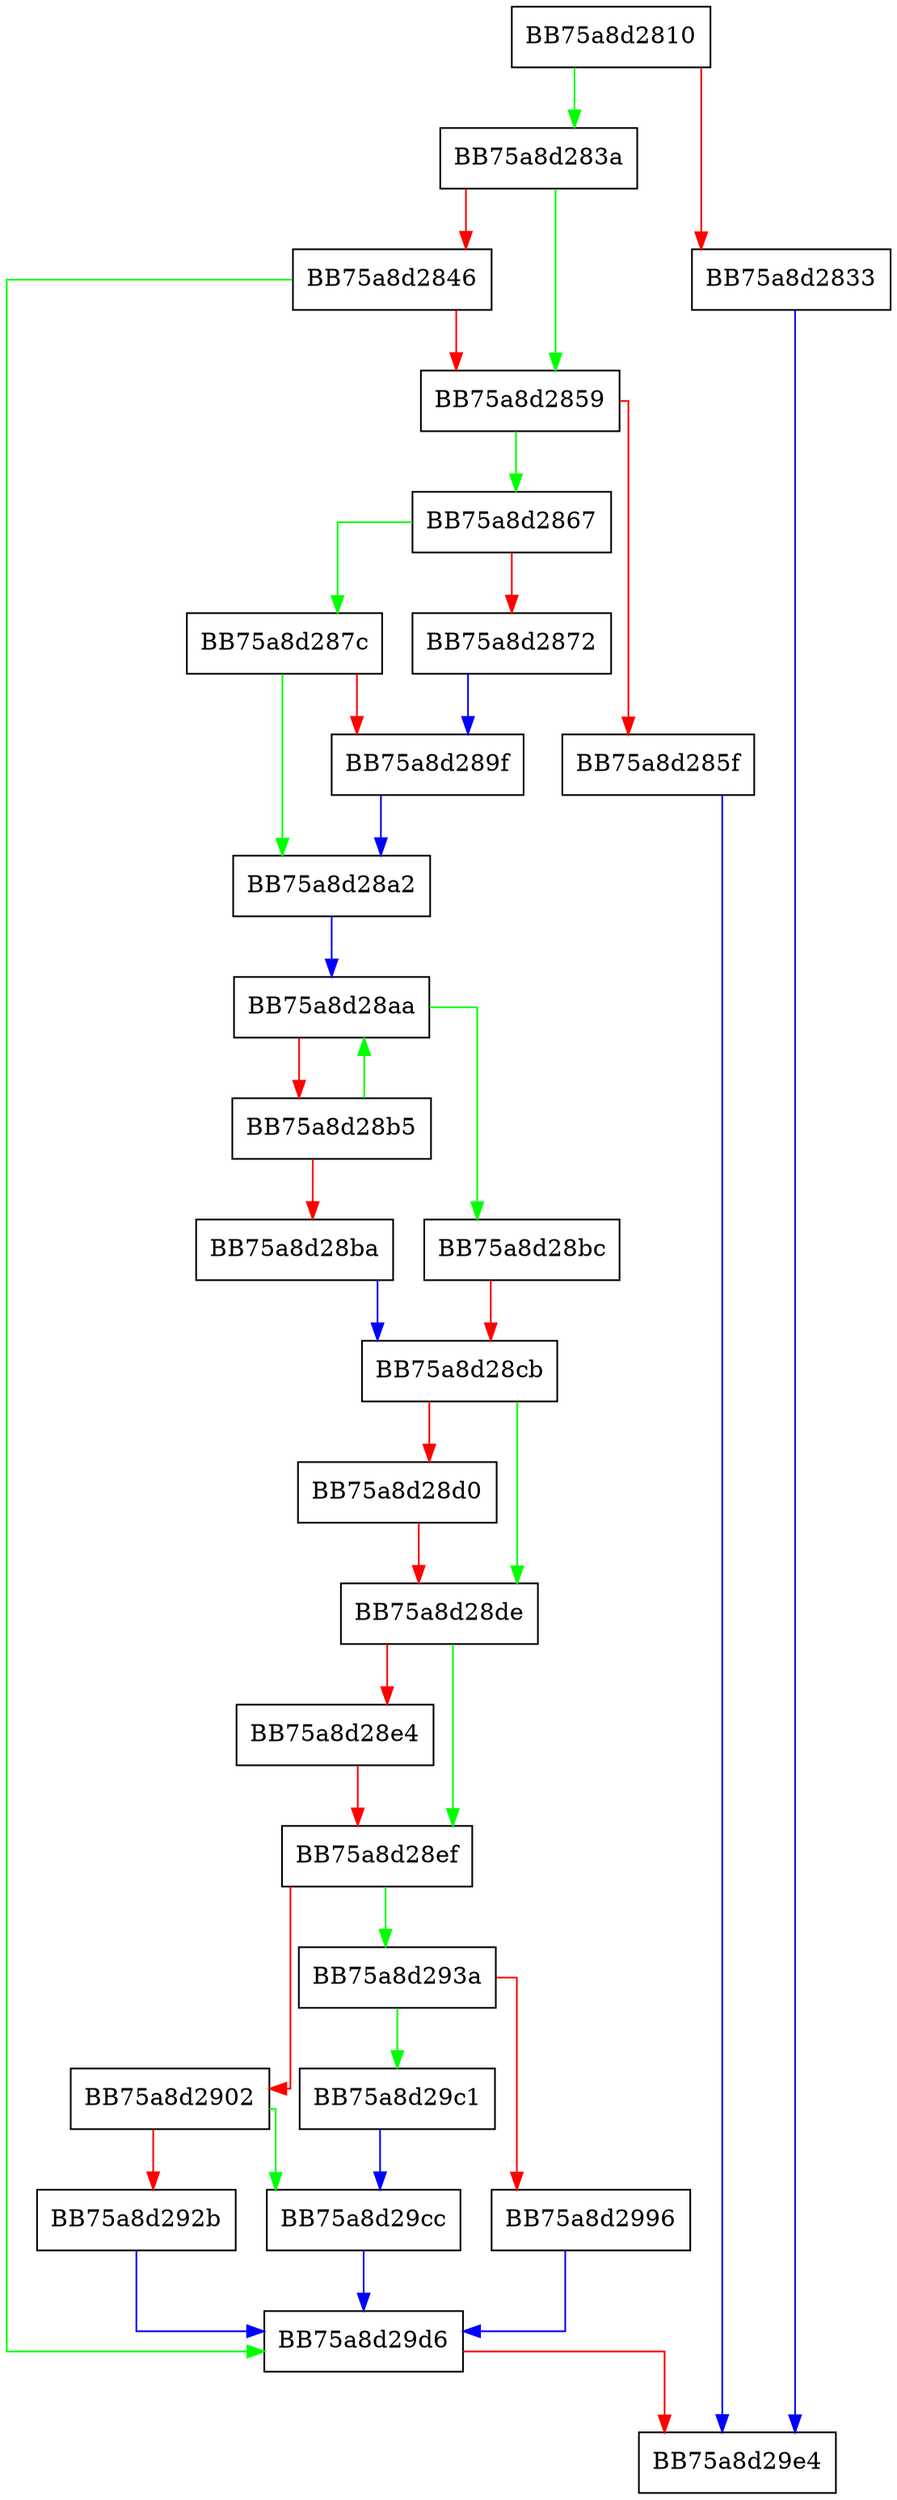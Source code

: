 digraph overflow {
  node [shape="box"];
  graph [splines=ortho];
  BB75a8d2810 -> BB75a8d283a [color="green"];
  BB75a8d2810 -> BB75a8d2833 [color="red"];
  BB75a8d2833 -> BB75a8d29e4 [color="blue"];
  BB75a8d283a -> BB75a8d2859 [color="green"];
  BB75a8d283a -> BB75a8d2846 [color="red"];
  BB75a8d2846 -> BB75a8d29d6 [color="green"];
  BB75a8d2846 -> BB75a8d2859 [color="red"];
  BB75a8d2859 -> BB75a8d2867 [color="green"];
  BB75a8d2859 -> BB75a8d285f [color="red"];
  BB75a8d285f -> BB75a8d29e4 [color="blue"];
  BB75a8d2867 -> BB75a8d287c [color="green"];
  BB75a8d2867 -> BB75a8d2872 [color="red"];
  BB75a8d2872 -> BB75a8d289f [color="blue"];
  BB75a8d287c -> BB75a8d28a2 [color="green"];
  BB75a8d287c -> BB75a8d289f [color="red"];
  BB75a8d289f -> BB75a8d28a2 [color="blue"];
  BB75a8d28a2 -> BB75a8d28aa [color="blue"];
  BB75a8d28aa -> BB75a8d28bc [color="green"];
  BB75a8d28aa -> BB75a8d28b5 [color="red"];
  BB75a8d28b5 -> BB75a8d28aa [color="green"];
  BB75a8d28b5 -> BB75a8d28ba [color="red"];
  BB75a8d28ba -> BB75a8d28cb [color="blue"];
  BB75a8d28bc -> BB75a8d28cb [color="red"];
  BB75a8d28cb -> BB75a8d28de [color="green"];
  BB75a8d28cb -> BB75a8d28d0 [color="red"];
  BB75a8d28d0 -> BB75a8d28de [color="red"];
  BB75a8d28de -> BB75a8d28ef [color="green"];
  BB75a8d28de -> BB75a8d28e4 [color="red"];
  BB75a8d28e4 -> BB75a8d28ef [color="red"];
  BB75a8d28ef -> BB75a8d293a [color="green"];
  BB75a8d28ef -> BB75a8d2902 [color="red"];
  BB75a8d2902 -> BB75a8d29cc [color="green"];
  BB75a8d2902 -> BB75a8d292b [color="red"];
  BB75a8d292b -> BB75a8d29d6 [color="blue"];
  BB75a8d293a -> BB75a8d29c1 [color="green"];
  BB75a8d293a -> BB75a8d2996 [color="red"];
  BB75a8d2996 -> BB75a8d29d6 [color="blue"];
  BB75a8d29c1 -> BB75a8d29cc [color="blue"];
  BB75a8d29cc -> BB75a8d29d6 [color="blue"];
  BB75a8d29d6 -> BB75a8d29e4 [color="red"];
}
